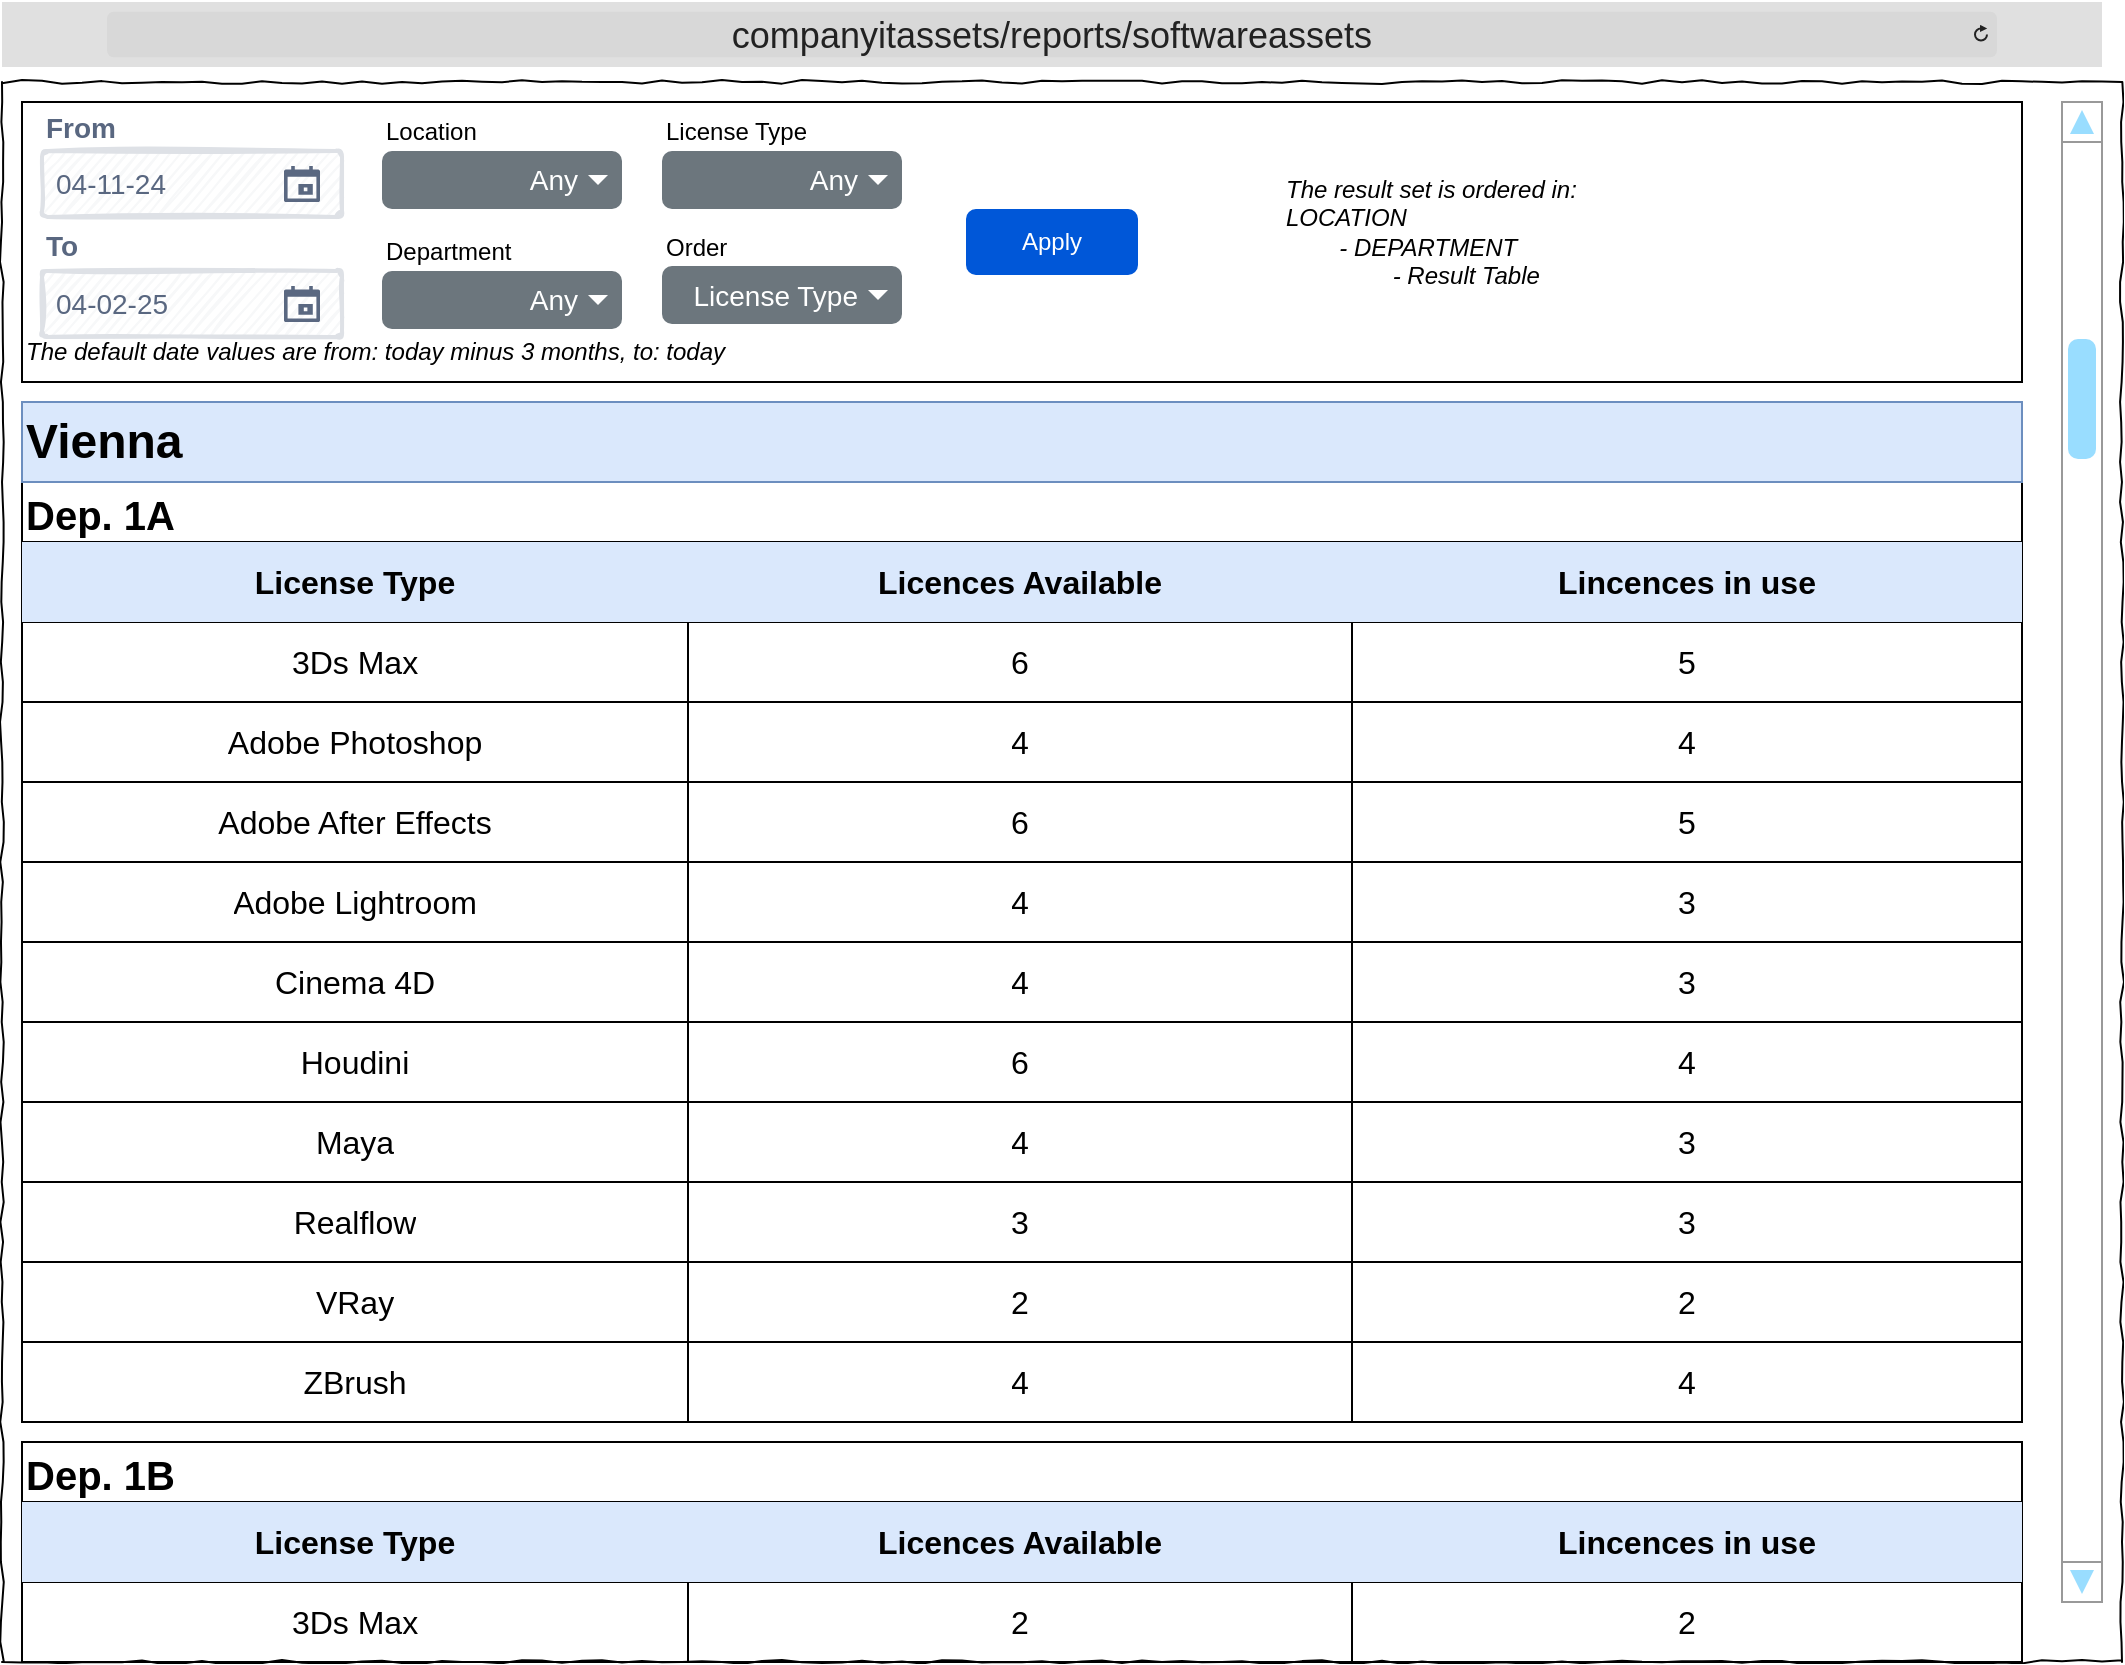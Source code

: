 <mxfile version="26.0.11">
  <diagram name="Page-1" id="03018318-947c-dd8e-b7a3-06fadd420f32">
    <mxGraphModel dx="1283" dy="813" grid="1" gridSize="10" guides="1" tooltips="1" connect="1" arrows="1" fold="1" page="1" pageScale="1" pageWidth="1100" pageHeight="850" background="none" math="0" shadow="0">
      <root>
        <mxCell id="0" />
        <mxCell id="1" parent="0" />
        <mxCell id="677b7b8949515195-1" value="" style="whiteSpace=wrap;html=1;rounded=0;shadow=0;labelBackgroundColor=none;strokeColor=#000000;strokeWidth=1;fillColor=none;fontFamily=Verdana;fontSize=12;fontColor=#000000;align=center;comic=1;" parent="1" vertex="1">
          <mxGeometry x="20" y="40" width="1060" height="790" as="geometry" />
        </mxCell>
        <mxCell id="ywKk5z_2qfM9JBNrJSl7-1" value="" style="rounded=0;whiteSpace=wrap;html=1;fillColor=none;" parent="1" vertex="1">
          <mxGeometry x="30" y="50" width="1000" height="140" as="geometry" />
        </mxCell>
        <mxCell id="zX-MKMj06BqSPDNbv460-1" value="&lt;font style=&quot;font-size: 18px;&quot;&gt;companyitassets/reports/softwareassets&lt;/font&gt;" style="html=1;strokeWidth=1;shadow=0;dashed=0;shape=mxgraph.ios7ui.url;fillColor=#e0e0e0;strokeColor=#c0c0c0;buttonText=;strokeColor2=#222222;fontColor=#222222;fontSize=8;spacingTop=2;align=center;whiteSpace=wrap;" parent="1" vertex="1">
          <mxGeometry x="20" width="1050" height="32.5" as="geometry" />
        </mxCell>
        <mxCell id="ywKk5z_2qfM9JBNrJSl7-2" value="&lt;font style=&quot;font-size: 14px;&quot;&gt;From&lt;/font&gt;" style="fillColor=none;strokeColor=none;html=1;fontSize=12;fontStyle=0;align=left;fontColor=#596780;fontStyle=1;fontSize=11;sketch=1;hachureGap=4;pointerEvents=0;fontFamily=Helvetica;" parent="1" vertex="1">
          <mxGeometry x="40" y="50" width="40" height="25" as="geometry" />
        </mxCell>
        <mxCell id="ywKk5z_2qfM9JBNrJSl7-3" value="&lt;font style=&quot;font-size: 14px;&quot; face=&quot;Helvetica&quot;&gt;04-11-24&lt;/font&gt;" style="rounded=1;arcSize=9;fillColor=#F7F8F9;align=left;spacingLeft=5;strokeColor=#DEE1E6;html=1;strokeWidth=2;fontColor=#596780;fontSize=12;sketch=1;hachureGap=4;pointerEvents=0;fontFamily=Architects Daughter;fontSource=https%3A%2F%2Ffonts.googleapis.com%2Fcss%3Ffamily%3DArchitects%2BDaughter;" parent="1" vertex="1">
          <mxGeometry x="40" y="74.5" width="150" height="33" as="geometry" />
        </mxCell>
        <mxCell id="ywKk5z_2qfM9JBNrJSl7-4" value="" style="shape=mxgraph.gmdl.calendar;fillColor=#5A6881;strokeColor=none;sketch=0;hachureGap=4;pointerEvents=0;fontFamily=Architects Daughter;fontSource=https%3A%2F%2Ffonts.googleapis.com%2Fcss%3Ffamily%3DArchitects%2BDaughter;fontSize=20;" parent="ywKk5z_2qfM9JBNrJSl7-3" vertex="1">
          <mxGeometry x="1" y="0.5" width="18" height="18" relative="1" as="geometry">
            <mxPoint x="-29" y="-9" as="offset" />
          </mxGeometry>
        </mxCell>
        <mxCell id="ywKk5z_2qfM9JBNrJSl7-5" value="&lt;font style=&quot;font-size: 14px;&quot;&gt;To&lt;/font&gt;" style="fillColor=none;strokeColor=none;html=1;fontSize=12;fontStyle=0;align=left;fontColor=#596780;fontStyle=1;fontSize=11;sketch=1;hachureGap=4;pointerEvents=0;fontFamily=Helvetica;" parent="1" vertex="1">
          <mxGeometry x="40" y="109.5" width="20" height="25" as="geometry" />
        </mxCell>
        <mxCell id="ywKk5z_2qfM9JBNrJSl7-6" value="&lt;font style=&quot;font-size: 14px;&quot; face=&quot;Helvetica&quot;&gt;04-02-25&lt;/font&gt;" style="rounded=1;arcSize=9;fillColor=#F7F8F9;align=left;spacingLeft=5;strokeColor=#DEE1E6;html=1;strokeWidth=2;fontColor=#596780;fontSize=12;sketch=1;hachureGap=4;pointerEvents=0;fontFamily=Architects Daughter;fontSource=https%3A%2F%2Ffonts.googleapis.com%2Fcss%3Ffamily%3DArchitects%2BDaughter;" parent="1" vertex="1">
          <mxGeometry x="40" y="134.5" width="150" height="33" as="geometry" />
        </mxCell>
        <mxCell id="ywKk5z_2qfM9JBNrJSl7-7" value="" style="shape=mxgraph.gmdl.calendar;fillColor=#5A6881;strokeColor=none;sketch=0;hachureGap=4;pointerEvents=0;fontFamily=Architects Daughter;fontSource=https%3A%2F%2Ffonts.googleapis.com%2Fcss%3Ffamily%3DArchitects%2BDaughter;fontSize=20;" parent="ywKk5z_2qfM9JBNrJSl7-6" vertex="1">
          <mxGeometry x="1" y="0.5" width="18" height="18" relative="1" as="geometry">
            <mxPoint x="-29" y="-9" as="offset" />
          </mxGeometry>
        </mxCell>
        <mxCell id="ywKk5z_2qfM9JBNrJSl7-8" value="Apply" style="rounded=1;fillColor=#0057D8;strokeColor=none;html=1;whiteSpace=wrap;fontColor=#ffffff;align=center;verticalAlign=middle;fontStyle=0;fontSize=12;sketch=0;" parent="1" vertex="1">
          <mxGeometry x="502" y="103.5" width="86" height="33" as="geometry" />
        </mxCell>
        <mxCell id="ywKk5z_2qfM9JBNrJSl7-84" value="&lt;i&gt;&lt;font style=&quot;color: light-dark(rgb(0, 0, 0), rgb(125, 125, 125));&quot;&gt;The default date values are from: today minus 3 months, to: today&amp;nbsp;&lt;/font&gt;&lt;/i&gt;" style="text;html=1;align=left;verticalAlign=middle;whiteSpace=wrap;rounded=0;" parent="1" vertex="1">
          <mxGeometry x="30" y="160" width="360" height="30" as="geometry" />
        </mxCell>
        <mxCell id="N3RhH1qTN14WOQrYuTi2-1" value="Dep. 1A" style="shape=table;startSize=30;container=1;collapsible=0;childLayout=tableLayout;strokeColor=default;fontSize=20;fontStyle=1;align=left;" parent="1" vertex="1">
          <mxGeometry x="30" y="240" width="1000" height="470" as="geometry" />
        </mxCell>
        <mxCell id="N3RhH1qTN14WOQrYuTi2-2" value="" style="shape=tableRow;horizontal=0;startSize=0;swimlaneHead=0;swimlaneBody=0;strokeColor=inherit;top=0;left=0;bottom=0;right=0;collapsible=0;dropTarget=0;fillColor=none;points=[[0,0.5],[1,0.5]];portConstraint=eastwest;fontSize=16;" parent="N3RhH1qTN14WOQrYuTi2-1" vertex="1">
          <mxGeometry y="30" width="1000" height="40" as="geometry" />
        </mxCell>
        <mxCell id="N3RhH1qTN14WOQrYuTi2-3" value="&lt;b&gt;License Type&lt;/b&gt;" style="shape=partialRectangle;html=1;whiteSpace=wrap;connectable=0;strokeColor=#6c8ebf;overflow=hidden;fillColor=#dae8fc;top=0;left=0;bottom=0;right=0;pointerEvents=1;fontSize=16;" parent="N3RhH1qTN14WOQrYuTi2-2" vertex="1">
          <mxGeometry width="333" height="40" as="geometry">
            <mxRectangle width="333" height="40" as="alternateBounds" />
          </mxGeometry>
        </mxCell>
        <mxCell id="y86xiS6CzLBwcgfLMdS_-13" value="&lt;b&gt;Licences Available&lt;/b&gt;" style="shape=partialRectangle;html=1;whiteSpace=wrap;connectable=0;strokeColor=#6c8ebf;overflow=hidden;fillColor=#dae8fc;top=0;left=0;bottom=0;right=0;pointerEvents=1;fontSize=16;" vertex="1" parent="N3RhH1qTN14WOQrYuTi2-2">
          <mxGeometry x="333" width="332" height="40" as="geometry">
            <mxRectangle width="332" height="40" as="alternateBounds" />
          </mxGeometry>
        </mxCell>
        <mxCell id="N3RhH1qTN14WOQrYuTi2-4" value="&lt;b&gt;Lincences in use&lt;/b&gt;" style="shape=partialRectangle;html=1;whiteSpace=wrap;connectable=0;strokeColor=#6c8ebf;overflow=hidden;fillColor=#dae8fc;top=0;left=0;bottom=0;right=0;pointerEvents=1;fontSize=16;" parent="N3RhH1qTN14WOQrYuTi2-2" vertex="1">
          <mxGeometry x="665" width="335" height="40" as="geometry">
            <mxRectangle width="335" height="40" as="alternateBounds" />
          </mxGeometry>
        </mxCell>
        <mxCell id="y86xiS6CzLBwcgfLMdS_-1" style="shape=tableRow;horizontal=0;startSize=0;swimlaneHead=0;swimlaneBody=0;strokeColor=inherit;top=0;left=0;bottom=0;right=0;collapsible=0;dropTarget=0;fillColor=none;points=[[0,0.5],[1,0.5]];portConstraint=eastwest;fontSize=16;" vertex="1" parent="N3RhH1qTN14WOQrYuTi2-1">
          <mxGeometry y="70" width="1000" height="40" as="geometry" />
        </mxCell>
        <mxCell id="y86xiS6CzLBwcgfLMdS_-2" value="3Ds Max" style="shape=partialRectangle;html=1;whiteSpace=wrap;connectable=0;strokeColor=inherit;overflow=hidden;fillColor=none;top=0;left=0;bottom=0;right=0;pointerEvents=1;fontSize=16;" vertex="1" parent="y86xiS6CzLBwcgfLMdS_-1">
          <mxGeometry width="333" height="40" as="geometry">
            <mxRectangle width="333" height="40" as="alternateBounds" />
          </mxGeometry>
        </mxCell>
        <mxCell id="y86xiS6CzLBwcgfLMdS_-14" value="6" style="shape=partialRectangle;html=1;whiteSpace=wrap;connectable=0;strokeColor=inherit;overflow=hidden;fillColor=none;top=0;left=0;bottom=0;right=0;pointerEvents=1;fontSize=16;" vertex="1" parent="y86xiS6CzLBwcgfLMdS_-1">
          <mxGeometry x="333" width="332" height="40" as="geometry">
            <mxRectangle width="332" height="40" as="alternateBounds" />
          </mxGeometry>
        </mxCell>
        <mxCell id="y86xiS6CzLBwcgfLMdS_-3" value="5" style="shape=partialRectangle;html=1;whiteSpace=wrap;connectable=0;strokeColor=inherit;overflow=hidden;fillColor=none;top=0;left=0;bottom=0;right=0;pointerEvents=1;fontSize=16;" vertex="1" parent="y86xiS6CzLBwcgfLMdS_-1">
          <mxGeometry x="665" width="335" height="40" as="geometry">
            <mxRectangle width="335" height="40" as="alternateBounds" />
          </mxGeometry>
        </mxCell>
        <mxCell id="N3RhH1qTN14WOQrYuTi2-6" value="" style="shape=tableRow;horizontal=0;startSize=0;swimlaneHead=0;swimlaneBody=0;strokeColor=inherit;top=0;left=0;bottom=0;right=0;collapsible=0;dropTarget=0;fillColor=none;points=[[0,0.5],[1,0.5]];portConstraint=eastwest;fontSize=16;" parent="N3RhH1qTN14WOQrYuTi2-1" vertex="1">
          <mxGeometry y="110" width="1000" height="40" as="geometry" />
        </mxCell>
        <mxCell id="N3RhH1qTN14WOQrYuTi2-7" value="Adobe Photoshop" style="shape=partialRectangle;html=1;whiteSpace=wrap;connectable=0;strokeColor=inherit;overflow=hidden;fillColor=none;top=0;left=0;bottom=0;right=0;pointerEvents=1;fontSize=16;" parent="N3RhH1qTN14WOQrYuTi2-6" vertex="1">
          <mxGeometry width="333" height="40" as="geometry">
            <mxRectangle width="333" height="40" as="alternateBounds" />
          </mxGeometry>
        </mxCell>
        <mxCell id="y86xiS6CzLBwcgfLMdS_-15" value="4" style="shape=partialRectangle;html=1;whiteSpace=wrap;connectable=0;strokeColor=inherit;overflow=hidden;fillColor=none;top=0;left=0;bottom=0;right=0;pointerEvents=1;fontSize=16;" vertex="1" parent="N3RhH1qTN14WOQrYuTi2-6">
          <mxGeometry x="333" width="332" height="40" as="geometry">
            <mxRectangle width="332" height="40" as="alternateBounds" />
          </mxGeometry>
        </mxCell>
        <mxCell id="N3RhH1qTN14WOQrYuTi2-8" value="4" style="shape=partialRectangle;html=1;whiteSpace=wrap;connectable=0;strokeColor=inherit;overflow=hidden;fillColor=none;top=0;left=0;bottom=0;right=0;pointerEvents=1;fontSize=16;" parent="N3RhH1qTN14WOQrYuTi2-6" vertex="1">
          <mxGeometry x="665" width="335" height="40" as="geometry">
            <mxRectangle width="335" height="40" as="alternateBounds" />
          </mxGeometry>
        </mxCell>
        <mxCell id="N3RhH1qTN14WOQrYuTi2-10" value="" style="shape=tableRow;horizontal=0;startSize=0;swimlaneHead=0;swimlaneBody=0;strokeColor=inherit;top=0;left=0;bottom=0;right=0;collapsible=0;dropTarget=0;fillColor=none;points=[[0,0.5],[1,0.5]];portConstraint=eastwest;fontSize=16;" parent="N3RhH1qTN14WOQrYuTi2-1" vertex="1">
          <mxGeometry y="150" width="1000" height="40" as="geometry" />
        </mxCell>
        <mxCell id="N3RhH1qTN14WOQrYuTi2-11" value="Adobe After Effects" style="shape=partialRectangle;html=1;whiteSpace=wrap;connectable=0;strokeColor=inherit;overflow=hidden;fillColor=none;top=0;left=0;bottom=0;right=0;pointerEvents=1;fontSize=16;" parent="N3RhH1qTN14WOQrYuTi2-10" vertex="1">
          <mxGeometry width="333" height="40" as="geometry">
            <mxRectangle width="333" height="40" as="alternateBounds" />
          </mxGeometry>
        </mxCell>
        <mxCell id="y86xiS6CzLBwcgfLMdS_-16" value="6" style="shape=partialRectangle;html=1;whiteSpace=wrap;connectable=0;strokeColor=inherit;overflow=hidden;fillColor=none;top=0;left=0;bottom=0;right=0;pointerEvents=1;fontSize=16;" vertex="1" parent="N3RhH1qTN14WOQrYuTi2-10">
          <mxGeometry x="333" width="332" height="40" as="geometry">
            <mxRectangle width="332" height="40" as="alternateBounds" />
          </mxGeometry>
        </mxCell>
        <mxCell id="N3RhH1qTN14WOQrYuTi2-12" value="5" style="shape=partialRectangle;html=1;whiteSpace=wrap;connectable=0;strokeColor=inherit;overflow=hidden;fillColor=none;top=0;left=0;bottom=0;right=0;pointerEvents=1;fontSize=16;" parent="N3RhH1qTN14WOQrYuTi2-10" vertex="1">
          <mxGeometry x="665" width="335" height="40" as="geometry">
            <mxRectangle width="335" height="40" as="alternateBounds" />
          </mxGeometry>
        </mxCell>
        <mxCell id="N3RhH1qTN14WOQrYuTi2-14" style="shape=tableRow;horizontal=0;startSize=0;swimlaneHead=0;swimlaneBody=0;strokeColor=inherit;top=0;left=0;bottom=0;right=0;collapsible=0;dropTarget=0;fillColor=none;points=[[0,0.5],[1,0.5]];portConstraint=eastwest;fontSize=16;" parent="N3RhH1qTN14WOQrYuTi2-1" vertex="1">
          <mxGeometry y="190" width="1000" height="40" as="geometry" />
        </mxCell>
        <mxCell id="N3RhH1qTN14WOQrYuTi2-15" value="Adobe Lightroom" style="shape=partialRectangle;html=1;whiteSpace=wrap;connectable=0;strokeColor=inherit;overflow=hidden;fillColor=none;top=0;left=0;bottom=0;right=0;pointerEvents=1;fontSize=16;" parent="N3RhH1qTN14WOQrYuTi2-14" vertex="1">
          <mxGeometry width="333" height="40" as="geometry">
            <mxRectangle width="333" height="40" as="alternateBounds" />
          </mxGeometry>
        </mxCell>
        <mxCell id="y86xiS6CzLBwcgfLMdS_-17" value="4" style="shape=partialRectangle;html=1;whiteSpace=wrap;connectable=0;strokeColor=inherit;overflow=hidden;fillColor=none;top=0;left=0;bottom=0;right=0;pointerEvents=1;fontSize=16;" vertex="1" parent="N3RhH1qTN14WOQrYuTi2-14">
          <mxGeometry x="333" width="332" height="40" as="geometry">
            <mxRectangle width="332" height="40" as="alternateBounds" />
          </mxGeometry>
        </mxCell>
        <mxCell id="N3RhH1qTN14WOQrYuTi2-16" value="3" style="shape=partialRectangle;html=1;whiteSpace=wrap;connectable=0;strokeColor=inherit;overflow=hidden;fillColor=none;top=0;left=0;bottom=0;right=0;pointerEvents=1;fontSize=16;" parent="N3RhH1qTN14WOQrYuTi2-14" vertex="1">
          <mxGeometry x="665" width="335" height="40" as="geometry">
            <mxRectangle width="335" height="40" as="alternateBounds" />
          </mxGeometry>
        </mxCell>
        <mxCell id="N3RhH1qTN14WOQrYuTi2-17" style="shape=tableRow;horizontal=0;startSize=0;swimlaneHead=0;swimlaneBody=0;strokeColor=inherit;top=0;left=0;bottom=0;right=0;collapsible=0;dropTarget=0;fillColor=none;points=[[0,0.5],[1,0.5]];portConstraint=eastwest;fontSize=16;" parent="N3RhH1qTN14WOQrYuTi2-1" vertex="1">
          <mxGeometry y="230" width="1000" height="40" as="geometry" />
        </mxCell>
        <mxCell id="N3RhH1qTN14WOQrYuTi2-18" value="Cinema 4D" style="shape=partialRectangle;html=1;whiteSpace=wrap;connectable=0;strokeColor=inherit;overflow=hidden;fillColor=none;top=0;left=0;bottom=0;right=0;pointerEvents=1;fontSize=16;" parent="N3RhH1qTN14WOQrYuTi2-17" vertex="1">
          <mxGeometry width="333" height="40" as="geometry">
            <mxRectangle width="333" height="40" as="alternateBounds" />
          </mxGeometry>
        </mxCell>
        <mxCell id="y86xiS6CzLBwcgfLMdS_-18" value="4" style="shape=partialRectangle;html=1;whiteSpace=wrap;connectable=0;strokeColor=inherit;overflow=hidden;fillColor=none;top=0;left=0;bottom=0;right=0;pointerEvents=1;fontSize=16;" vertex="1" parent="N3RhH1qTN14WOQrYuTi2-17">
          <mxGeometry x="333" width="332" height="40" as="geometry">
            <mxRectangle width="332" height="40" as="alternateBounds" />
          </mxGeometry>
        </mxCell>
        <mxCell id="N3RhH1qTN14WOQrYuTi2-19" value="3" style="shape=partialRectangle;html=1;whiteSpace=wrap;connectable=0;strokeColor=inherit;overflow=hidden;fillColor=none;top=0;left=0;bottom=0;right=0;pointerEvents=1;fontSize=16;" parent="N3RhH1qTN14WOQrYuTi2-17" vertex="1">
          <mxGeometry x="665" width="335" height="40" as="geometry">
            <mxRectangle width="335" height="40" as="alternateBounds" />
          </mxGeometry>
        </mxCell>
        <mxCell id="y86xiS6CzLBwcgfLMdS_-7" style="shape=tableRow;horizontal=0;startSize=0;swimlaneHead=0;swimlaneBody=0;strokeColor=inherit;top=0;left=0;bottom=0;right=0;collapsible=0;dropTarget=0;fillColor=none;points=[[0,0.5],[1,0.5]];portConstraint=eastwest;fontSize=16;" vertex="1" parent="N3RhH1qTN14WOQrYuTi2-1">
          <mxGeometry y="270" width="1000" height="40" as="geometry" />
        </mxCell>
        <mxCell id="y86xiS6CzLBwcgfLMdS_-8" value="Houdini" style="shape=partialRectangle;html=1;whiteSpace=wrap;connectable=0;strokeColor=inherit;overflow=hidden;fillColor=none;top=0;left=0;bottom=0;right=0;pointerEvents=1;fontSize=16;" vertex="1" parent="y86xiS6CzLBwcgfLMdS_-7">
          <mxGeometry width="333" height="40" as="geometry">
            <mxRectangle width="333" height="40" as="alternateBounds" />
          </mxGeometry>
        </mxCell>
        <mxCell id="y86xiS6CzLBwcgfLMdS_-19" value="6" style="shape=partialRectangle;html=1;whiteSpace=wrap;connectable=0;strokeColor=inherit;overflow=hidden;fillColor=none;top=0;left=0;bottom=0;right=0;pointerEvents=1;fontSize=16;" vertex="1" parent="y86xiS6CzLBwcgfLMdS_-7">
          <mxGeometry x="333" width="332" height="40" as="geometry">
            <mxRectangle width="332" height="40" as="alternateBounds" />
          </mxGeometry>
        </mxCell>
        <mxCell id="y86xiS6CzLBwcgfLMdS_-9" value="4" style="shape=partialRectangle;html=1;whiteSpace=wrap;connectable=0;strokeColor=inherit;overflow=hidden;fillColor=none;top=0;left=0;bottom=0;right=0;pointerEvents=1;fontSize=16;" vertex="1" parent="y86xiS6CzLBwcgfLMdS_-7">
          <mxGeometry x="665" width="335" height="40" as="geometry">
            <mxRectangle width="335" height="40" as="alternateBounds" />
          </mxGeometry>
        </mxCell>
        <mxCell id="N3RhH1qTN14WOQrYuTi2-20" style="shape=tableRow;horizontal=0;startSize=0;swimlaneHead=0;swimlaneBody=0;strokeColor=inherit;top=0;left=0;bottom=0;right=0;collapsible=0;dropTarget=0;fillColor=none;points=[[0,0.5],[1,0.5]];portConstraint=eastwest;fontSize=16;" parent="N3RhH1qTN14WOQrYuTi2-1" vertex="1">
          <mxGeometry y="310" width="1000" height="40" as="geometry" />
        </mxCell>
        <mxCell id="N3RhH1qTN14WOQrYuTi2-21" value="Maya" style="shape=partialRectangle;html=1;whiteSpace=wrap;connectable=0;strokeColor=inherit;overflow=hidden;fillColor=none;top=0;left=0;bottom=0;right=0;pointerEvents=1;fontSize=16;" parent="N3RhH1qTN14WOQrYuTi2-20" vertex="1">
          <mxGeometry width="333" height="40" as="geometry">
            <mxRectangle width="333" height="40" as="alternateBounds" />
          </mxGeometry>
        </mxCell>
        <mxCell id="y86xiS6CzLBwcgfLMdS_-20" value="4" style="shape=partialRectangle;html=1;whiteSpace=wrap;connectable=0;strokeColor=inherit;overflow=hidden;fillColor=none;top=0;left=0;bottom=0;right=0;pointerEvents=1;fontSize=16;" vertex="1" parent="N3RhH1qTN14WOQrYuTi2-20">
          <mxGeometry x="333" width="332" height="40" as="geometry">
            <mxRectangle width="332" height="40" as="alternateBounds" />
          </mxGeometry>
        </mxCell>
        <mxCell id="N3RhH1qTN14WOQrYuTi2-22" value="3" style="shape=partialRectangle;html=1;whiteSpace=wrap;connectable=0;strokeColor=inherit;overflow=hidden;fillColor=none;top=0;left=0;bottom=0;right=0;pointerEvents=1;fontSize=16;" parent="N3RhH1qTN14WOQrYuTi2-20" vertex="1">
          <mxGeometry x="665" width="335" height="40" as="geometry">
            <mxRectangle width="335" height="40" as="alternateBounds" />
          </mxGeometry>
        </mxCell>
        <mxCell id="y86xiS6CzLBwcgfLMdS_-4" style="shape=tableRow;horizontal=0;startSize=0;swimlaneHead=0;swimlaneBody=0;strokeColor=inherit;top=0;left=0;bottom=0;right=0;collapsible=0;dropTarget=0;fillColor=none;points=[[0,0.5],[1,0.5]];portConstraint=eastwest;fontSize=16;" vertex="1" parent="N3RhH1qTN14WOQrYuTi2-1">
          <mxGeometry y="350" width="1000" height="40" as="geometry" />
        </mxCell>
        <mxCell id="y86xiS6CzLBwcgfLMdS_-5" value="Realflow" style="shape=partialRectangle;html=1;whiteSpace=wrap;connectable=0;strokeColor=inherit;overflow=hidden;fillColor=none;top=0;left=0;bottom=0;right=0;pointerEvents=1;fontSize=16;" vertex="1" parent="y86xiS6CzLBwcgfLMdS_-4">
          <mxGeometry width="333" height="40" as="geometry">
            <mxRectangle width="333" height="40" as="alternateBounds" />
          </mxGeometry>
        </mxCell>
        <mxCell id="y86xiS6CzLBwcgfLMdS_-21" value="3" style="shape=partialRectangle;html=1;whiteSpace=wrap;connectable=0;strokeColor=inherit;overflow=hidden;fillColor=none;top=0;left=0;bottom=0;right=0;pointerEvents=1;fontSize=16;" vertex="1" parent="y86xiS6CzLBwcgfLMdS_-4">
          <mxGeometry x="333" width="332" height="40" as="geometry">
            <mxRectangle width="332" height="40" as="alternateBounds" />
          </mxGeometry>
        </mxCell>
        <mxCell id="y86xiS6CzLBwcgfLMdS_-6" value="3" style="shape=partialRectangle;html=1;whiteSpace=wrap;connectable=0;strokeColor=inherit;overflow=hidden;fillColor=none;top=0;left=0;bottom=0;right=0;pointerEvents=1;fontSize=16;" vertex="1" parent="y86xiS6CzLBwcgfLMdS_-4">
          <mxGeometry x="665" width="335" height="40" as="geometry">
            <mxRectangle width="335" height="40" as="alternateBounds" />
          </mxGeometry>
        </mxCell>
        <mxCell id="y86xiS6CzLBwcgfLMdS_-10" style="shape=tableRow;horizontal=0;startSize=0;swimlaneHead=0;swimlaneBody=0;strokeColor=inherit;top=0;left=0;bottom=0;right=0;collapsible=0;dropTarget=0;fillColor=none;points=[[0,0.5],[1,0.5]];portConstraint=eastwest;fontSize=16;" vertex="1" parent="N3RhH1qTN14WOQrYuTi2-1">
          <mxGeometry y="390" width="1000" height="40" as="geometry" />
        </mxCell>
        <mxCell id="y86xiS6CzLBwcgfLMdS_-11" value="VRay" style="shape=partialRectangle;html=1;whiteSpace=wrap;connectable=0;strokeColor=inherit;overflow=hidden;fillColor=none;top=0;left=0;bottom=0;right=0;pointerEvents=1;fontSize=16;" vertex="1" parent="y86xiS6CzLBwcgfLMdS_-10">
          <mxGeometry width="333" height="40" as="geometry">
            <mxRectangle width="333" height="40" as="alternateBounds" />
          </mxGeometry>
        </mxCell>
        <mxCell id="y86xiS6CzLBwcgfLMdS_-22" value="2" style="shape=partialRectangle;html=1;whiteSpace=wrap;connectable=0;strokeColor=inherit;overflow=hidden;fillColor=none;top=0;left=0;bottom=0;right=0;pointerEvents=1;fontSize=16;" vertex="1" parent="y86xiS6CzLBwcgfLMdS_-10">
          <mxGeometry x="333" width="332" height="40" as="geometry">
            <mxRectangle width="332" height="40" as="alternateBounds" />
          </mxGeometry>
        </mxCell>
        <mxCell id="y86xiS6CzLBwcgfLMdS_-12" value="2" style="shape=partialRectangle;html=1;whiteSpace=wrap;connectable=0;strokeColor=inherit;overflow=hidden;fillColor=none;top=0;left=0;bottom=0;right=0;pointerEvents=1;fontSize=16;" vertex="1" parent="y86xiS6CzLBwcgfLMdS_-10">
          <mxGeometry x="665" width="335" height="40" as="geometry">
            <mxRectangle width="335" height="40" as="alternateBounds" />
          </mxGeometry>
        </mxCell>
        <mxCell id="N3RhH1qTN14WOQrYuTi2-23" style="shape=tableRow;horizontal=0;startSize=0;swimlaneHead=0;swimlaneBody=0;strokeColor=inherit;top=0;left=0;bottom=0;right=0;collapsible=0;dropTarget=0;fillColor=none;points=[[0,0.5],[1,0.5]];portConstraint=eastwest;fontSize=16;" parent="N3RhH1qTN14WOQrYuTi2-1" vertex="1">
          <mxGeometry y="430" width="1000" height="40" as="geometry" />
        </mxCell>
        <mxCell id="N3RhH1qTN14WOQrYuTi2-24" value="ZBrush" style="shape=partialRectangle;html=1;whiteSpace=wrap;connectable=0;strokeColor=inherit;overflow=hidden;fillColor=none;top=0;left=0;bottom=0;right=0;pointerEvents=1;fontSize=16;" parent="N3RhH1qTN14WOQrYuTi2-23" vertex="1">
          <mxGeometry width="333" height="40" as="geometry">
            <mxRectangle width="333" height="40" as="alternateBounds" />
          </mxGeometry>
        </mxCell>
        <mxCell id="y86xiS6CzLBwcgfLMdS_-23" value="4" style="shape=partialRectangle;html=1;whiteSpace=wrap;connectable=0;strokeColor=inherit;overflow=hidden;fillColor=none;top=0;left=0;bottom=0;right=0;pointerEvents=1;fontSize=16;" vertex="1" parent="N3RhH1qTN14WOQrYuTi2-23">
          <mxGeometry x="333" width="332" height="40" as="geometry">
            <mxRectangle width="332" height="40" as="alternateBounds" />
          </mxGeometry>
        </mxCell>
        <mxCell id="N3RhH1qTN14WOQrYuTi2-25" value="4" style="shape=partialRectangle;html=1;whiteSpace=wrap;connectable=0;strokeColor=inherit;overflow=hidden;fillColor=none;top=0;left=0;bottom=0;right=0;pointerEvents=1;fontSize=16;" parent="N3RhH1qTN14WOQrYuTi2-23" vertex="1">
          <mxGeometry x="665" width="335" height="40" as="geometry">
            <mxRectangle width="335" height="40" as="alternateBounds" />
          </mxGeometry>
        </mxCell>
        <mxCell id="N3RhH1qTN14WOQrYuTi2-75" value="" style="verticalLabelPosition=bottom;shadow=0;dashed=0;align=center;html=1;verticalAlign=top;strokeWidth=1;shape=mxgraph.mockup.navigation.scrollBar;strokeColor=#999999;barPos=84.842;fillColor2=#99ddff;strokeColor2=none;direction=north;" parent="1" vertex="1">
          <mxGeometry x="1050" y="50" width="20" height="750" as="geometry" />
        </mxCell>
        <mxCell id="N3RhH1qTN14WOQrYuTi2-79" value="Vienna" style="text;strokeColor=#6c8ebf;fillColor=#dae8fc;html=1;fontSize=24;fontStyle=1;verticalAlign=middle;align=left;" parent="1" vertex="1">
          <mxGeometry x="30" y="200" width="1000" height="40" as="geometry" />
        </mxCell>
        <mxCell id="N3RhH1qTN14WOQrYuTi2-80" value="Location" style="text;html=1;align=left;verticalAlign=middle;whiteSpace=wrap;rounded=0;" parent="1" vertex="1">
          <mxGeometry x="210" y="50" width="70" height="30" as="geometry" />
        </mxCell>
        <mxCell id="N3RhH1qTN14WOQrYuTi2-81" value="Any" style="html=1;shadow=0;dashed=0;shape=mxgraph.bootstrap.rrect;rSize=5;strokeColor=none;strokeWidth=1;fillColor=#6C767D;fontColor=#ffffff;whiteSpace=wrap;align=right;verticalAlign=middle;fontStyle=0;fontSize=14;spacingRight=20;" parent="1" vertex="1">
          <mxGeometry x="210" y="74.5" width="120" height="29" as="geometry" />
        </mxCell>
        <mxCell id="N3RhH1qTN14WOQrYuTi2-82" value="" style="shape=triangle;direction=south;fillColor=#ffffff;strokeColor=none;perimeter=none;" parent="N3RhH1qTN14WOQrYuTi2-81" vertex="1">
          <mxGeometry x="1" y="0.5" width="10" height="5" relative="1" as="geometry">
            <mxPoint x="-17" y="-2.5" as="offset" />
          </mxGeometry>
        </mxCell>
        <mxCell id="N3RhH1qTN14WOQrYuTi2-83" value="Any" style="html=1;shadow=0;dashed=0;shape=mxgraph.bootstrap.rrect;rSize=5;strokeColor=none;strokeWidth=1;fillColor=#6C767D;fontColor=#ffffff;whiteSpace=wrap;align=right;verticalAlign=middle;fontStyle=0;fontSize=14;spacingRight=20;" parent="1" vertex="1">
          <mxGeometry x="210" y="134.5" width="120" height="29" as="geometry" />
        </mxCell>
        <mxCell id="N3RhH1qTN14WOQrYuTi2-84" value="" style="shape=triangle;direction=south;fillColor=#ffffff;strokeColor=none;perimeter=none;" parent="N3RhH1qTN14WOQrYuTi2-83" vertex="1">
          <mxGeometry x="1" y="0.5" width="10" height="5" relative="1" as="geometry">
            <mxPoint x="-17" y="-2.5" as="offset" />
          </mxGeometry>
        </mxCell>
        <mxCell id="N3RhH1qTN14WOQrYuTi2-85" value="Department" style="text;html=1;align=left;verticalAlign=middle;whiteSpace=wrap;rounded=0;" parent="1" vertex="1">
          <mxGeometry x="210" y="109.5" width="70" height="30" as="geometry" />
        </mxCell>
        <mxCell id="N3RhH1qTN14WOQrYuTi2-86" value="License Type" style="text;html=1;align=left;verticalAlign=middle;whiteSpace=wrap;rounded=0;" parent="1" vertex="1">
          <mxGeometry x="350" y="50" width="80" height="30" as="geometry" />
        </mxCell>
        <mxCell id="N3RhH1qTN14WOQrYuTi2-87" value="Any" style="html=1;shadow=0;dashed=0;shape=mxgraph.bootstrap.rrect;rSize=5;strokeColor=none;strokeWidth=1;fillColor=#6C767D;fontColor=#ffffff;whiteSpace=wrap;align=right;verticalAlign=middle;fontStyle=0;fontSize=14;spacingRight=20;" parent="1" vertex="1">
          <mxGeometry x="350" y="74.5" width="120" height="29" as="geometry" />
        </mxCell>
        <mxCell id="N3RhH1qTN14WOQrYuTi2-88" value="" style="shape=triangle;direction=south;fillColor=#ffffff;strokeColor=none;perimeter=none;" parent="N3RhH1qTN14WOQrYuTi2-87" vertex="1">
          <mxGeometry x="1" y="0.5" width="10" height="5" relative="1" as="geometry">
            <mxPoint x="-17" y="-2.5" as="offset" />
          </mxGeometry>
        </mxCell>
        <mxCell id="N3RhH1qTN14WOQrYuTi2-89" value="&lt;i&gt;&lt;font style=&quot;color: light-dark(rgb(0, 0, 0), rgb(125, 125, 125));&quot;&gt;The result set is ordered in:&lt;/font&gt;&lt;/i&gt;&lt;div&gt;&lt;i&gt;&lt;font style=&quot;color: light-dark(rgb(0, 0, 0), rgb(125, 125, 125));&quot;&gt;LOCATION&lt;/font&gt;&lt;/i&gt;&lt;/div&gt;&lt;div&gt;&lt;i&gt;&lt;font style=&quot;color: light-dark(rgb(0, 0, 0), rgb(125, 125, 125));&quot;&gt;&lt;span style=&quot;white-space: pre;&quot;&gt;&#x9;&lt;/span&gt;- DEPARTMENT&lt;br&gt;&lt;/font&gt;&lt;/i&gt;&lt;/div&gt;&lt;div&gt;&lt;i&gt;&lt;font style=&quot;color: light-dark(rgb(0, 0, 0), rgb(125, 125, 125));&quot;&gt;&lt;span style=&quot;white-space: pre;&quot;&gt;&#x9;&lt;span style=&quot;white-space: pre;&quot;&gt;&#x9;&lt;/span&gt;&lt;/span&gt;- Result Table&amp;nbsp;&lt;br&gt;&lt;/font&gt;&lt;/i&gt;&lt;/div&gt;" style="text;html=1;align=left;verticalAlign=middle;whiteSpace=wrap;rounded=0;" parent="1" vertex="1">
          <mxGeometry x="660" y="60" width="360" height="110" as="geometry" />
        </mxCell>
        <mxCell id="y86xiS6CzLBwcgfLMdS_-24" value="Dep. 1B" style="shape=table;startSize=30;container=1;collapsible=0;childLayout=tableLayout;strokeColor=default;fontSize=20;fontStyle=1;align=left;" vertex="1" parent="1">
          <mxGeometry x="30" y="720" width="1000" height="110" as="geometry" />
        </mxCell>
        <mxCell id="y86xiS6CzLBwcgfLMdS_-25" value="" style="shape=tableRow;horizontal=0;startSize=0;swimlaneHead=0;swimlaneBody=0;strokeColor=inherit;top=0;left=0;bottom=0;right=0;collapsible=0;dropTarget=0;fillColor=none;points=[[0,0.5],[1,0.5]];portConstraint=eastwest;fontSize=16;" vertex="1" parent="y86xiS6CzLBwcgfLMdS_-24">
          <mxGeometry y="30" width="1000" height="40" as="geometry" />
        </mxCell>
        <mxCell id="y86xiS6CzLBwcgfLMdS_-26" value="&lt;b&gt;License Type&lt;/b&gt;" style="shape=partialRectangle;html=1;whiteSpace=wrap;connectable=0;strokeColor=#6c8ebf;overflow=hidden;fillColor=#dae8fc;top=0;left=0;bottom=0;right=0;pointerEvents=1;fontSize=16;" vertex="1" parent="y86xiS6CzLBwcgfLMdS_-25">
          <mxGeometry width="333" height="40" as="geometry">
            <mxRectangle width="333" height="40" as="alternateBounds" />
          </mxGeometry>
        </mxCell>
        <mxCell id="y86xiS6CzLBwcgfLMdS_-27" value="&lt;b&gt;Licences Available&lt;/b&gt;" style="shape=partialRectangle;html=1;whiteSpace=wrap;connectable=0;strokeColor=#6c8ebf;overflow=hidden;fillColor=#dae8fc;top=0;left=0;bottom=0;right=0;pointerEvents=1;fontSize=16;" vertex="1" parent="y86xiS6CzLBwcgfLMdS_-25">
          <mxGeometry x="333" width="332" height="40" as="geometry">
            <mxRectangle width="332" height="40" as="alternateBounds" />
          </mxGeometry>
        </mxCell>
        <mxCell id="y86xiS6CzLBwcgfLMdS_-28" value="&lt;b&gt;Lincences in use&lt;/b&gt;" style="shape=partialRectangle;html=1;whiteSpace=wrap;connectable=0;strokeColor=#6c8ebf;overflow=hidden;fillColor=#dae8fc;top=0;left=0;bottom=0;right=0;pointerEvents=1;fontSize=16;" vertex="1" parent="y86xiS6CzLBwcgfLMdS_-25">
          <mxGeometry x="665" width="335" height="40" as="geometry">
            <mxRectangle width="335" height="40" as="alternateBounds" />
          </mxGeometry>
        </mxCell>
        <mxCell id="y86xiS6CzLBwcgfLMdS_-29" style="shape=tableRow;horizontal=0;startSize=0;swimlaneHead=0;swimlaneBody=0;strokeColor=inherit;top=0;left=0;bottom=0;right=0;collapsible=0;dropTarget=0;fillColor=none;points=[[0,0.5],[1,0.5]];portConstraint=eastwest;fontSize=16;" vertex="1" parent="y86xiS6CzLBwcgfLMdS_-24">
          <mxGeometry y="70" width="1000" height="40" as="geometry" />
        </mxCell>
        <mxCell id="y86xiS6CzLBwcgfLMdS_-30" value="3Ds Max" style="shape=partialRectangle;html=1;whiteSpace=wrap;connectable=0;strokeColor=inherit;overflow=hidden;fillColor=none;top=0;left=0;bottom=0;right=0;pointerEvents=1;fontSize=16;" vertex="1" parent="y86xiS6CzLBwcgfLMdS_-29">
          <mxGeometry width="333" height="40" as="geometry">
            <mxRectangle width="333" height="40" as="alternateBounds" />
          </mxGeometry>
        </mxCell>
        <mxCell id="y86xiS6CzLBwcgfLMdS_-31" value="2" style="shape=partialRectangle;html=1;whiteSpace=wrap;connectable=0;strokeColor=inherit;overflow=hidden;fillColor=none;top=0;left=0;bottom=0;right=0;pointerEvents=1;fontSize=16;" vertex="1" parent="y86xiS6CzLBwcgfLMdS_-29">
          <mxGeometry x="333" width="332" height="40" as="geometry">
            <mxRectangle width="332" height="40" as="alternateBounds" />
          </mxGeometry>
        </mxCell>
        <mxCell id="y86xiS6CzLBwcgfLMdS_-32" value="2" style="shape=partialRectangle;html=1;whiteSpace=wrap;connectable=0;strokeColor=inherit;overflow=hidden;fillColor=none;top=0;left=0;bottom=0;right=0;pointerEvents=1;fontSize=16;" vertex="1" parent="y86xiS6CzLBwcgfLMdS_-29">
          <mxGeometry x="665" width="335" height="40" as="geometry">
            <mxRectangle width="335" height="40" as="alternateBounds" />
          </mxGeometry>
        </mxCell>
        <mxCell id="y86xiS6CzLBwcgfLMdS_-69" value="License Type" style="html=1;shadow=0;dashed=0;shape=mxgraph.bootstrap.rrect;rSize=5;strokeColor=none;strokeWidth=1;fillColor=#6C767D;fontColor=#ffffff;whiteSpace=wrap;align=right;verticalAlign=middle;fontStyle=0;fontSize=14;spacingRight=20;" vertex="1" parent="1">
          <mxGeometry x="350" y="132" width="120" height="29" as="geometry" />
        </mxCell>
        <mxCell id="y86xiS6CzLBwcgfLMdS_-70" value="" style="shape=triangle;direction=south;fillColor=#ffffff;strokeColor=none;perimeter=none;" vertex="1" parent="y86xiS6CzLBwcgfLMdS_-69">
          <mxGeometry x="1" y="0.5" width="10" height="5" relative="1" as="geometry">
            <mxPoint x="-17" y="-2.5" as="offset" />
          </mxGeometry>
        </mxCell>
        <mxCell id="y86xiS6CzLBwcgfLMdS_-71" value="Order" style="text;html=1;align=left;verticalAlign=middle;whiteSpace=wrap;rounded=0;" vertex="1" parent="1">
          <mxGeometry x="350" y="107.5" width="80" height="30" as="geometry" />
        </mxCell>
      </root>
    </mxGraphModel>
  </diagram>
</mxfile>
